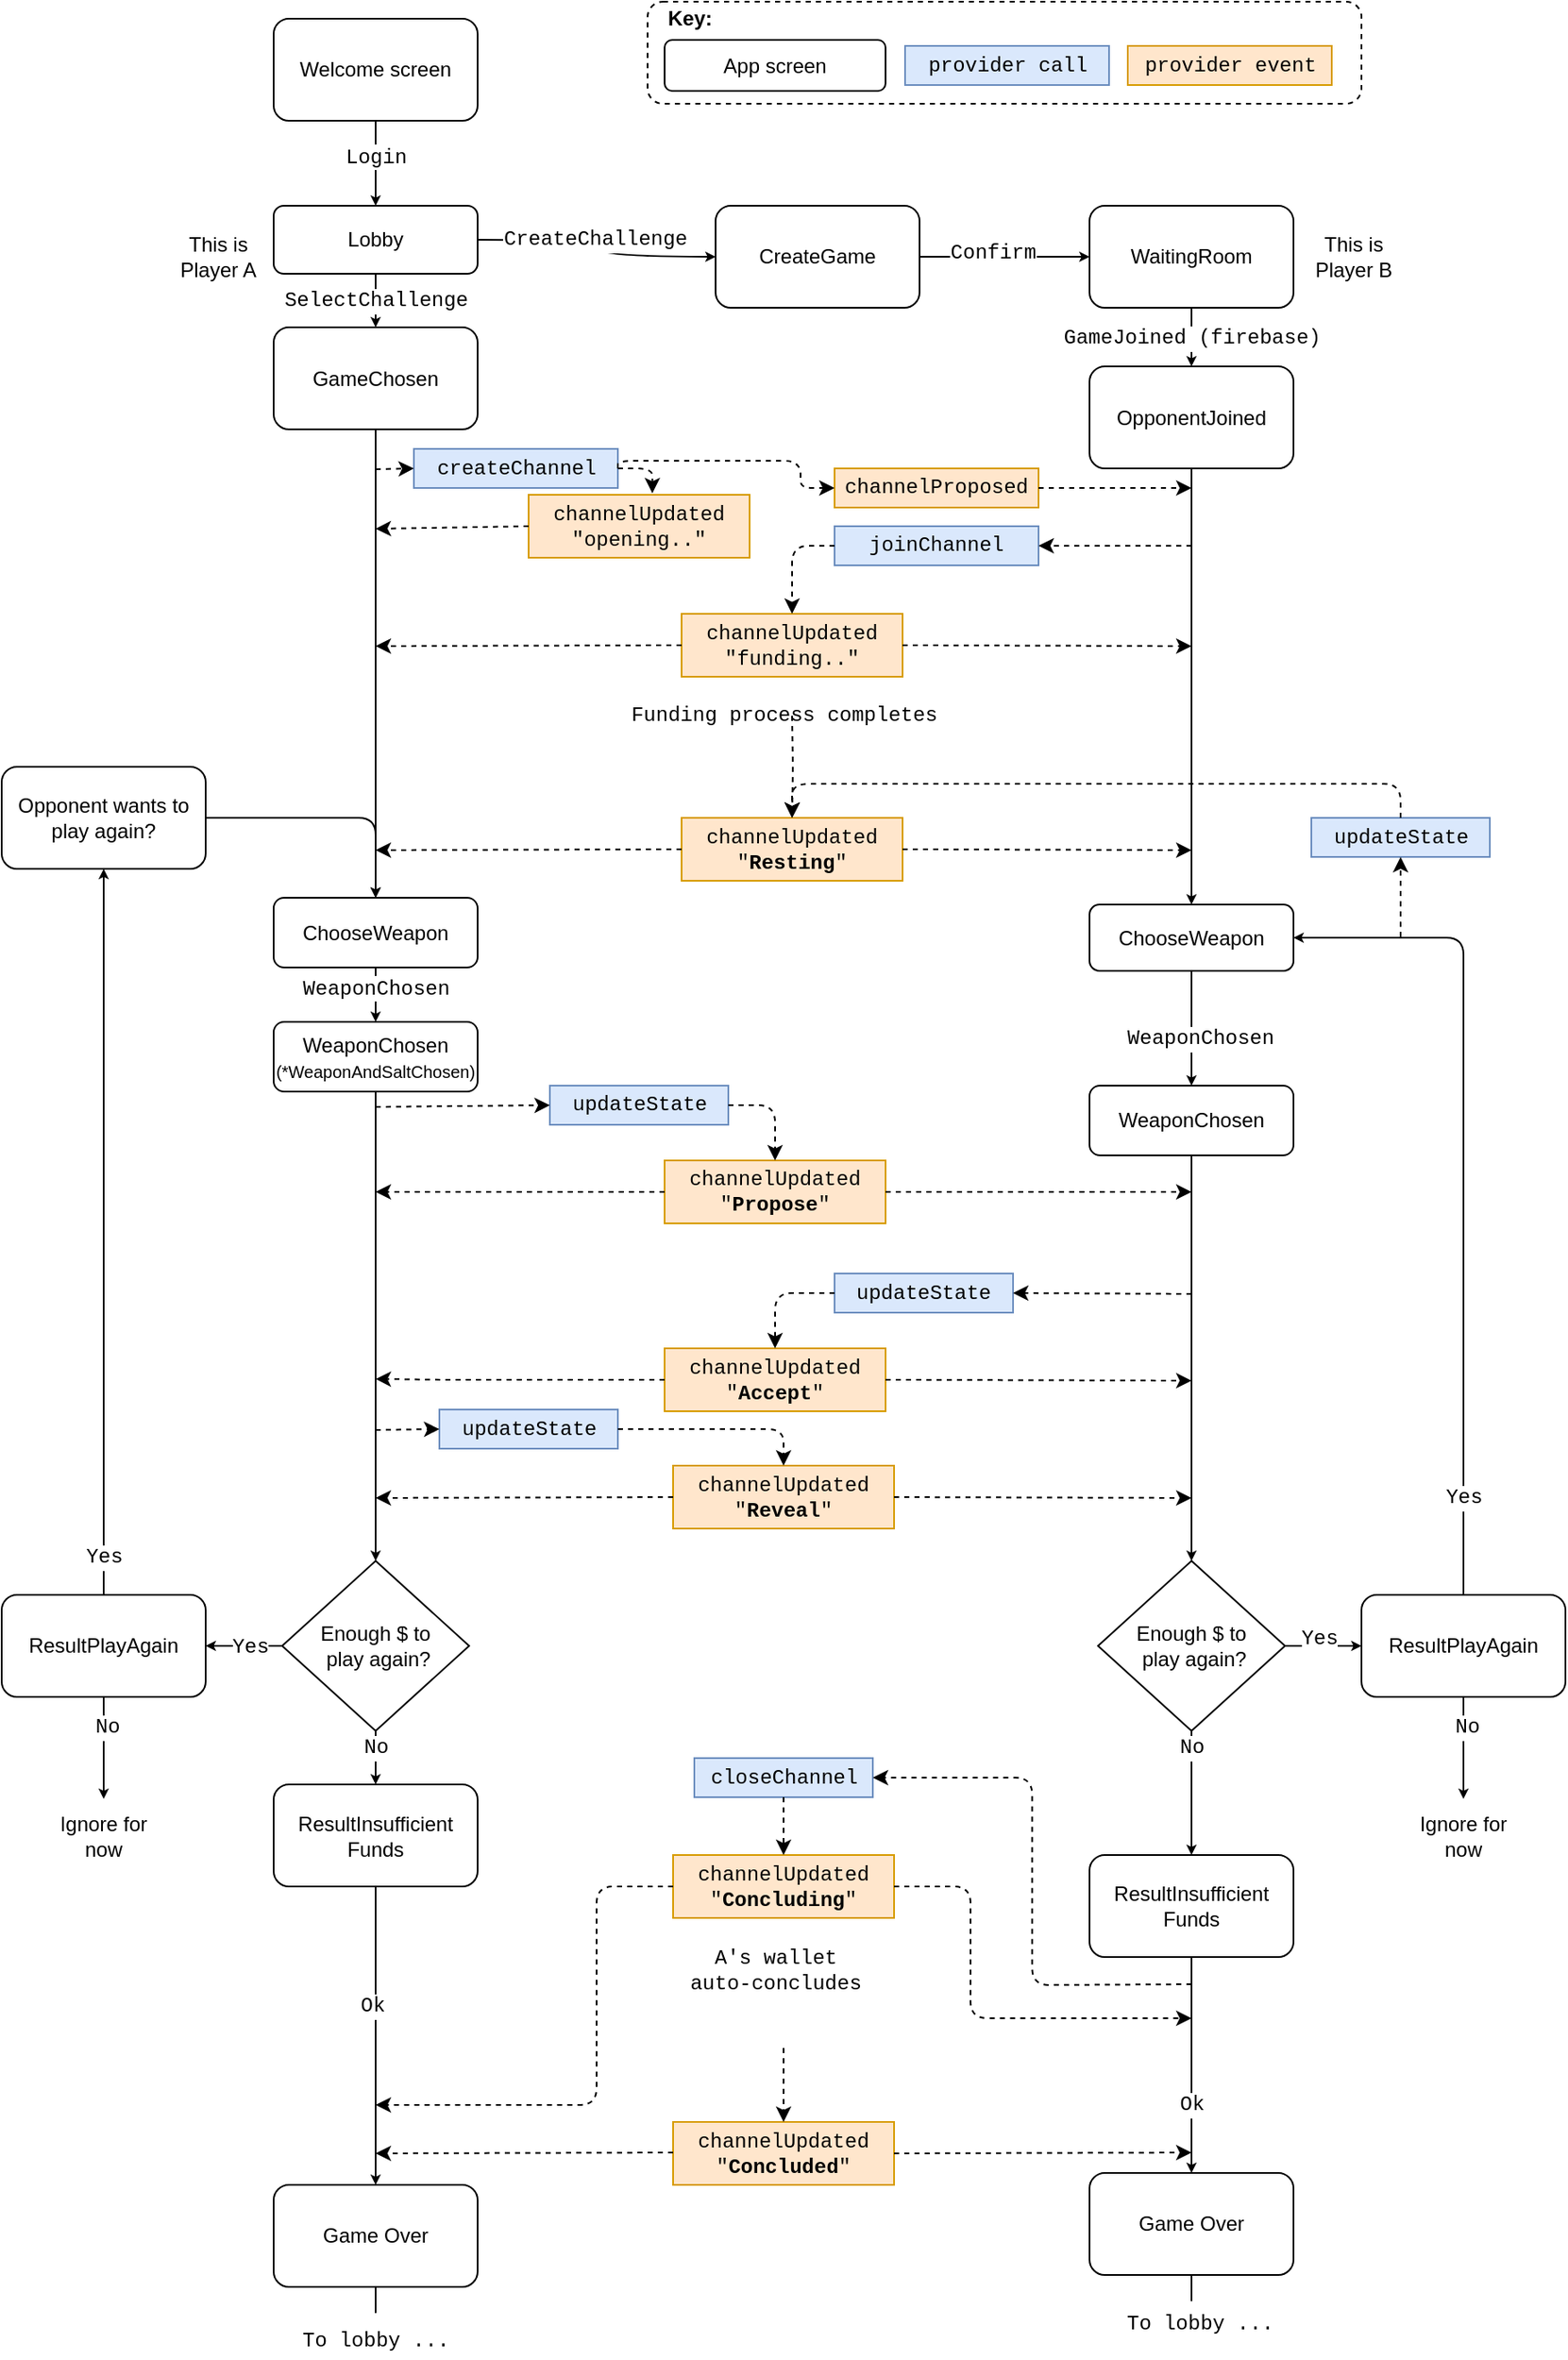 <mxfile version="14.6.10" type="device"><diagram id="3c772fb0-b6d9-6675-12e5-c14f96a0285c" name="Page-1"><mxGraphModel dx="1718" dy="914" grid="1" gridSize="10" guides="1" tooltips="1" connect="1" arrows="1" fold="1" page="1" pageScale="1" pageWidth="850" pageHeight="1100" background="#ffffff" math="0" shadow="0"><root><mxCell id="0"/><mxCell id="1" parent="0"/><mxCell id="sn7Wcm224zbcXfDM_RU4-180" value="" style="rounded=1;whiteSpace=wrap;html=1;fontFamily=Courier New;fillColor=none;dashed=1;" parent="1" vertex="1"><mxGeometry x="400" y="10" width="420" height="60" as="geometry"/></mxCell><mxCell id="5" style="edgeStyle=orthogonalEdgeStyle;curved=1;rounded=0;html=1;exitX=0.5;exitY=1;entryX=0.5;entryY=0;startArrow=none;startFill=0;startSize=1;endArrow=classic;endFill=1;endSize=3;jettySize=auto;orthogonalLoop=1;strokeColor=#000000;strokeWidth=1;exitDx=0;exitDy=0;entryDx=0;entryDy=0;" parent="1" source="2" target="3" edge="1"><mxGeometry relative="1" as="geometry"/></mxCell><mxCell id="6" value="&lt;font face=&quot;Courier New&quot;&gt;Login&lt;/font&gt;" style="text;html=1;resizable=0;points=[];align=center;verticalAlign=middle;labelBackgroundColor=#ffffff;" parent="5" vertex="1" connectable="0"><mxGeometry x="-0.24" y="3" relative="1" as="geometry"><mxPoint x="-3" y="1.5" as="offset"/></mxGeometry></mxCell><mxCell id="2" value="Welcome screen" style="rounded=1;whiteSpace=wrap;html=1;fillColor=#ffffff;align=center;strokeColor=#000000;" parent="1" vertex="1"><mxGeometry x="180" y="20" width="120" height="60" as="geometry"/></mxCell><mxCell id="7" style="edgeStyle=orthogonalEdgeStyle;curved=1;rounded=0;html=1;exitX=1;exitY=0.5;entryX=0;entryY=0.5;startArrow=none;startFill=0;startSize=1;endArrow=classic;endFill=1;endSize=3;jettySize=auto;orthogonalLoop=1;strokeColor=#000000;strokeWidth=1;" parent="1" source="3" target="4" edge="1"><mxGeometry relative="1" as="geometry"/></mxCell><mxCell id="8" value="CreateChallenge" style="text;html=1;resizable=0;points=[];align=center;verticalAlign=middle;labelBackgroundColor=#ffffff;fontFamily=Courier New;" parent="7" vertex="1" connectable="0"><mxGeometry x="-0.086" relative="1" as="geometry"><mxPoint as="offset"/></mxGeometry></mxCell><mxCell id="19" value="" style="edgeStyle=orthogonalEdgeStyle;curved=1;rounded=0;html=1;startArrow=none;startFill=0;startSize=1;endArrow=classic;endFill=1;endSize=3;jettySize=auto;orthogonalLoop=1;strokeColor=#000000;strokeWidth=1;fontFamily=Courier New;" parent="1" source="3" target="18" edge="1"><mxGeometry relative="1" as="geometry"/></mxCell><mxCell id="20" value="SelectChallenge" style="text;html=1;resizable=0;points=[];align=center;verticalAlign=middle;labelBackgroundColor=#ffffff;fontFamily=Courier New;" parent="19" vertex="1" connectable="0"><mxGeometry x="-0.15" relative="1" as="geometry"><mxPoint y="-4" as="offset"/></mxGeometry></mxCell><mxCell id="sn7Wcm224zbcXfDM_RU4-211" value="Funding process completes" style="text;html=1;resizable=0;points=[];align=center;verticalAlign=middle;labelBackgroundColor=#ffffff;fontFamily=Courier New;" parent="19" vertex="1" connectable="0"><mxGeometry x="-0.15" relative="1" as="geometry"><mxPoint x="240" y="240" as="offset"/></mxGeometry></mxCell><mxCell id="sn7Wcm224zbcXfDM_RU4-247" value="A's wallet&lt;br&gt;auto-concludes" style="text;html=1;resizable=0;points=[];align=center;verticalAlign=middle;labelBackgroundColor=#ffffff;fontFamily=Courier New;" parent="19" vertex="1" connectable="0"><mxGeometry x="-0.15" relative="1" as="geometry"><mxPoint x="235" y="978" as="offset"/></mxGeometry></mxCell><mxCell id="3" value="Lobby" style="rounded=1;whiteSpace=wrap;html=1;fillColor=#ffffff;align=center;strokeColor=#000000;" parent="1" vertex="1"><mxGeometry x="180" y="130" width="120" height="40" as="geometry"/></mxCell><mxCell id="18" value="GameChosen" style="rounded=1;whiteSpace=wrap;html=1;fillColor=#ffffff;align=center;strokeColor=#000000;" parent="1" vertex="1"><mxGeometry x="180" y="201.5" width="120" height="60" as="geometry"/></mxCell><mxCell id="51" value="" style="edgeStyle=orthogonalEdgeStyle;curved=1;rounded=0;html=1;startArrow=none;startFill=0;startSize=1;endArrow=classic;endFill=1;endSize=3;jettySize=auto;orthogonalLoop=1;strokeColor=#000000;strokeWidth=1;fontFamily=Courier New;exitX=0.5;exitY=1;exitDx=0;exitDy=0;entryX=0.5;entryY=0;entryDx=0;entryDy=0;" parent="1" source="18" target="50" edge="1"><mxGeometry relative="1" as="geometry"><mxPoint x="240" y="420" as="sourcePoint"/><mxPoint x="250" y="490" as="targetPoint"/></mxGeometry></mxCell><mxCell id="57" value="" style="edgeStyle=orthogonalEdgeStyle;curved=1;rounded=0;html=1;startArrow=none;startFill=0;startSize=1;endArrow=classic;endFill=1;endSize=3;jettySize=auto;orthogonalLoop=1;strokeColor=#000000;strokeWidth=1;fontFamily=Courier New;" parent="1" source="50" target="56" edge="1"><mxGeometry relative="1" as="geometry"/></mxCell><mxCell id="sn7Wcm224zbcXfDM_RU4-252" value="&lt;font face=&quot;Courier New&quot;&gt;WeaponChosen&lt;/font&gt;" style="text;html=1;resizable=0;points=[];align=center;verticalAlign=middle;labelBackgroundColor=#ffffff;fontFamily=Helvetica;" parent="57" vertex="1" connectable="0"><mxGeometry x="-0.596" y="1" relative="1" as="geometry"><mxPoint x="-1" y="2" as="offset"/></mxGeometry></mxCell><mxCell id="50" value="ChooseWeapon" style="rounded=1;whiteSpace=wrap;html=1;fillColor=#ffffff;align=center;strokeColor=#000000;" parent="1" vertex="1"><mxGeometry x="180" y="537" width="120" height="41" as="geometry"/></mxCell><mxCell id="71" style="edgeStyle=orthogonalEdgeStyle;rounded=1;html=1;exitX=0.5;exitY=1;entryX=0.5;entryY=0;startArrow=none;startFill=0;startSize=1;endArrow=classic;endFill=1;endSize=3;jettySize=auto;orthogonalLoop=1;strokeColor=#000000;strokeWidth=1;fontFamily=Courier New;" parent="1" source="56" target="64" edge="1"><mxGeometry relative="1" as="geometry"/></mxCell><mxCell id="56" value="WeaponChosen&lt;br&gt;&lt;font style=&quot;font-size: 10px&quot;&gt;(*WeaponAndSaltChosen)&lt;/font&gt;" style="rounded=1;whiteSpace=wrap;html=1;fillColor=#ffffff;align=center;strokeColor=#000000;" parent="1" vertex="1"><mxGeometry x="180" y="610" width="120" height="41" as="geometry"/></mxCell><mxCell id="66" style="edgeStyle=orthogonalEdgeStyle;rounded=1;html=1;exitX=0.5;exitY=0;entryX=0.5;entryY=1;startArrow=none;startFill=0;startSize=1;endArrow=classic;endFill=1;endSize=3;jettySize=auto;orthogonalLoop=1;strokeColor=#000000;strokeWidth=1;fontFamily=Courier New;entryDx=0;entryDy=0;" parent="1" source="60" target="F0QE-7O9ewiaqx_4-tCQ-129" edge="1"><mxGeometry relative="1" as="geometry"/></mxCell><mxCell id="67" value="Yes" style="text;html=1;resizable=0;points=[];align=center;verticalAlign=middle;labelBackgroundColor=#ffffff;fontFamily=Courier New;" parent="66" vertex="1" connectable="0"><mxGeometry x="-0.567" y="-2" relative="1" as="geometry"><mxPoint x="-2" y="70" as="offset"/></mxGeometry></mxCell><mxCell id="60" value="ResultPlayAgain" style="rounded=1;whiteSpace=wrap;html=1;fillColor=#ffffff;align=center;strokeColor=#000000;" parent="1" vertex="1"><mxGeometry x="20" y="947" width="120" height="60" as="geometry"/></mxCell><mxCell id="10" value="" style="edgeStyle=orthogonalEdgeStyle;curved=1;rounded=0;html=1;startArrow=none;startFill=0;startSize=1;endArrow=classic;endFill=1;endSize=3;jettySize=auto;orthogonalLoop=1;strokeColor=#000000;strokeWidth=1;fontFamily=Courier New;" parent="1" source="4" target="9" edge="1"><mxGeometry relative="1" as="geometry"/></mxCell><mxCell id="15" value="Confirm" style="text;html=1;resizable=0;points=[];align=center;verticalAlign=middle;labelBackgroundColor=#ffffff;fontFamily=Courier New;" parent="10" vertex="1" connectable="0"><mxGeometry x="-0.15" y="2" relative="1" as="geometry"><mxPoint as="offset"/></mxGeometry></mxCell><mxCell id="4" value="CreateGame" style="rounded=1;whiteSpace=wrap;html=1;fillColor=#ffffff;align=center;strokeColor=#000000;" parent="1" vertex="1"><mxGeometry x="440" y="130" width="120" height="60" as="geometry"/></mxCell><mxCell id="22" value="" style="edgeStyle=orthogonalEdgeStyle;curved=1;rounded=0;html=1;startArrow=none;startFill=0;startSize=1;endArrow=classic;endFill=1;endSize=3;jettySize=auto;orthogonalLoop=1;strokeColor=#000000;strokeWidth=1;fontFamily=Courier New;" parent="1" source="9" target="21" edge="1"><mxGeometry relative="1" as="geometry"/></mxCell><mxCell id="9" value="WaitingRoom" style="rounded=1;whiteSpace=wrap;html=1;fillColor=#ffffff;align=center;strokeColor=#000000;" parent="1" vertex="1"><mxGeometry x="660" y="130" width="120" height="60" as="geometry"/></mxCell><mxCell id="21" value="OpponentJoined" style="rounded=1;whiteSpace=wrap;html=1;fillColor=#ffffff;align=center;strokeColor=#000000;" parent="1" vertex="1"><mxGeometry x="660" y="224.5" width="120" height="60" as="geometry"/></mxCell><mxCell id="53" value="" style="edgeStyle=orthogonalEdgeStyle;curved=1;rounded=0;html=1;startArrow=none;startFill=0;startSize=1;endArrow=classic;endFill=1;endSize=3;jettySize=auto;orthogonalLoop=1;strokeColor=#000000;strokeWidth=1;fontFamily=Courier New;exitX=0.5;exitY=1;exitDx=0;exitDy=0;" parent="1" source="21" target="52" edge="1"><mxGeometry relative="1" as="geometry"><mxPoint x="720" y="420" as="sourcePoint"/></mxGeometry></mxCell><mxCell id="59" value="" style="edgeStyle=orthogonalEdgeStyle;curved=1;rounded=0;html=1;startArrow=none;startFill=0;startSize=1;endArrow=classic;endFill=1;endSize=3;jettySize=auto;orthogonalLoop=1;strokeColor=#000000;strokeWidth=1;fontFamily=Courier New;" parent="1" source="52" target="58" edge="1"><mxGeometry relative="1" as="geometry"/></mxCell><mxCell id="sn7Wcm224zbcXfDM_RU4-253" value="WeaponChosen" style="text;html=1;resizable=0;points=[];align=center;verticalAlign=middle;labelBackgroundColor=#ffffff;fontFamily=Courier New;" parent="59" vertex="1" connectable="0"><mxGeometry x="0.207" y="3" relative="1" as="geometry"><mxPoint x="2" y="-0.5" as="offset"/></mxGeometry></mxCell><mxCell id="52" value="ChooseWeapon" style="rounded=1;whiteSpace=wrap;html=1;fillColor=#ffffff;align=center;strokeColor=#000000;" parent="1" vertex="1"><mxGeometry x="660" y="541" width="120" height="39" as="geometry"/></mxCell><mxCell id="73" style="edgeStyle=orthogonalEdgeStyle;rounded=1;html=1;exitX=0.5;exitY=1;entryX=0.5;entryY=0;startArrow=none;startFill=0;startSize=1;endArrow=classic;endFill=1;endSize=3;jettySize=auto;orthogonalLoop=1;strokeColor=#000000;strokeWidth=1;fontFamily=Courier New;" parent="1" source="58" target="65" edge="1"><mxGeometry relative="1" as="geometry"/></mxCell><mxCell id="58" value="WeaponChosen" style="rounded=1;whiteSpace=wrap;html=1;fillColor=#ffffff;align=center;strokeColor=#000000;" parent="1" vertex="1"><mxGeometry x="660" y="647.5" width="120" height="41" as="geometry"/></mxCell><mxCell id="79" style="edgeStyle=orthogonalEdgeStyle;rounded=1;html=1;exitX=0.5;exitY=1;entryX=0.5;entryY=0;startArrow=none;startFill=0;startSize=1;endArrow=classic;endFill=1;endSize=3;jettySize=auto;orthogonalLoop=1;strokeColor=#000000;strokeWidth=1;fontFamily=Courier New;" parent="1" source="62" target="77" edge="1"><mxGeometry relative="1" as="geometry"/></mxCell><mxCell id="81" value="Ok" style="text;html=1;resizable=0;points=[];align=center;verticalAlign=middle;labelBackgroundColor=#ffffff;fontFamily=Courier New;" parent="79" vertex="1" connectable="0"><mxGeometry x="-0.35" y="-1" relative="1" as="geometry"><mxPoint x="1" y="45" as="offset"/></mxGeometry></mxCell><mxCell id="62" value="ResultInsufficient&lt;br&gt;Funds" style="rounded=1;whiteSpace=wrap;html=1;fillColor=#ffffff;align=center;strokeColor=#000000;" parent="1" vertex="1"><mxGeometry x="660" y="1100" width="120" height="60" as="geometry"/></mxCell><mxCell id="70" style="edgeStyle=orthogonalEdgeStyle;rounded=1;html=1;exitX=0;exitY=0.5;startArrow=none;startFill=0;startSize=1;endArrow=classic;endFill=1;endSize=3;jettySize=auto;orthogonalLoop=1;strokeColor=#000000;strokeWidth=1;fontFamily=Courier New;exitDx=0;exitDy=0;entryX=1;entryY=0.5;entryDx=0;entryDy=0;" parent="1" source="64" target="60" edge="1"><mxGeometry relative="1" as="geometry"><mxPoint x="150" y="977" as="targetPoint"/></mxGeometry></mxCell><mxCell id="87" value="Y" style="text;html=1;resizable=0;points=[];align=center;verticalAlign=middle;labelBackgroundColor=#ffffff;fontFamily=Courier New;" parent="70" vertex="1" connectable="0"><mxGeometry x="-0.04" relative="1" as="geometry"><mxPoint as="offset"/></mxGeometry></mxCell><mxCell id="94" value="Yes" style="text;html=1;resizable=0;points=[];align=center;verticalAlign=middle;labelBackgroundColor=#ffffff;fontFamily=Courier New;" parent="70" vertex="1" connectable="0"><mxGeometry x="-0.156" y="1" relative="1" as="geometry"><mxPoint as="offset"/></mxGeometry></mxCell><mxCell id="72" style="edgeStyle=orthogonalEdgeStyle;rounded=1;html=1;exitX=0.5;exitY=1;startArrow=none;startFill=0;startSize=1;endArrow=classic;endFill=1;endSize=3;jettySize=auto;orthogonalLoop=1;strokeColor=#000000;strokeWidth=1;fontFamily=Courier New;" parent="1" source="64" target="69" edge="1"><mxGeometry relative="1" as="geometry"/></mxCell><mxCell id="88" value="No" style="text;html=1;resizable=0;points=[];align=center;verticalAlign=middle;labelBackgroundColor=#ffffff;fontFamily=Courier New;" parent="72" vertex="1" connectable="0"><mxGeometry x="0.28" y="2" relative="1" as="geometry"><mxPoint x="-2" y="-4" as="offset"/></mxGeometry></mxCell><mxCell id="64" value="Enough $ to&lt;br&gt;&amp;nbsp;play again?" style="rhombus;whiteSpace=wrap;html=1;fillColor=#ffffff;fontFamily=Helvetica;align=center;strokeColor=#000000;" parent="1" vertex="1"><mxGeometry x="185" y="927" width="110" height="100" as="geometry"/></mxCell><mxCell id="74" style="edgeStyle=orthogonalEdgeStyle;rounded=1;html=1;exitX=1;exitY=0.5;entryX=0;entryY=0.5;startArrow=none;startFill=0;startSize=1;endArrow=classic;endFill=1;endSize=3;jettySize=auto;orthogonalLoop=1;strokeColor=#000000;strokeWidth=1;fontFamily=Courier New;exitDx=0;exitDy=0;entryDx=0;entryDy=0;" parent="1" source="65" target="68" edge="1"><mxGeometry relative="1" as="geometry"/></mxCell><mxCell id="86" value="Yes" style="text;html=1;resizable=0;points=[];align=center;verticalAlign=middle;labelBackgroundColor=#ffffff;fontFamily=Courier New;" parent="74" vertex="1" connectable="0"><mxGeometry x="-0.086" y="2" relative="1" as="geometry"><mxPoint x="-1" y="-2" as="offset"/></mxGeometry></mxCell><mxCell id="75" style="edgeStyle=orthogonalEdgeStyle;rounded=1;html=1;exitX=0.5;exitY=1;entryX=0.5;entryY=0;startArrow=none;startFill=0;startSize=1;endArrow=classic;endFill=1;endSize=3;jettySize=auto;orthogonalLoop=1;strokeColor=#000000;strokeWidth=1;fontFamily=Courier New;" parent="1" source="65" target="62" edge="1"><mxGeometry relative="1" as="geometry"/></mxCell><mxCell id="89" value="No" style="text;html=1;resizable=0;points=[];align=center;verticalAlign=middle;labelBackgroundColor=#ffffff;fontFamily=Courier New;" parent="75" vertex="1" connectable="0"><mxGeometry x="-0.267" y="-2" relative="1" as="geometry"><mxPoint x="2" y="-17.5" as="offset"/></mxGeometry></mxCell><mxCell id="65" value="Enough $ to&lt;br&gt;&amp;nbsp;play again?" style="rhombus;whiteSpace=wrap;html=1;fillColor=#ffffff;fontFamily=Helvetica;align=center;strokeColor=#000000;" parent="1" vertex="1"><mxGeometry x="665" y="927" width="110" height="100" as="geometry"/></mxCell><mxCell id="82" style="edgeStyle=orthogonalEdgeStyle;rounded=1;html=1;exitX=0.5;exitY=0;entryX=1;entryY=0.5;startArrow=none;startFill=0;startSize=1;endArrow=classic;endFill=1;endSize=3;jettySize=auto;orthogonalLoop=1;strokeColor=#000000;strokeWidth=1;fontFamily=Courier New;entryDx=0;entryDy=0;" parent="1" source="68" target="52" edge="1"><mxGeometry relative="1" as="geometry"/></mxCell><mxCell id="85" value="Yes" style="text;html=1;resizable=0;points=[];align=center;verticalAlign=middle;labelBackgroundColor=#ffffff;fontFamily=Courier New;" parent="82" vertex="1" connectable="0"><mxGeometry x="-0.408" y="-2" relative="1" as="geometry"><mxPoint x="-2" y="87" as="offset"/></mxGeometry></mxCell><mxCell id="90" style="edgeStyle=orthogonalEdgeStyle;rounded=1;html=1;exitX=0.5;exitY=1;startArrow=none;startFill=0;startSize=1;endArrow=classic;endFill=1;endSize=3;jettySize=auto;orthogonalLoop=1;strokeColor=#000000;strokeWidth=1;fontFamily=Courier New;" parent="1" source="68" edge="1"><mxGeometry relative="1" as="geometry"><mxPoint x="880" y="1067" as="targetPoint"/></mxGeometry></mxCell><mxCell id="91" value="No" style="text;html=1;resizable=0;points=[];align=center;verticalAlign=middle;labelBackgroundColor=#ffffff;fontFamily=Courier New;" parent="90" vertex="1" connectable="0"><mxGeometry x="-0.4" y="2" relative="1" as="geometry"><mxPoint as="offset"/></mxGeometry></mxCell><mxCell id="68" value="ResultPlayAgain" style="rounded=1;whiteSpace=wrap;html=1;fillColor=#ffffff;align=center;strokeColor=#000000;" parent="1" vertex="1"><mxGeometry x="820" y="947" width="120" height="60" as="geometry"/></mxCell><mxCell id="78" style="edgeStyle=orthogonalEdgeStyle;rounded=1;html=1;exitX=0.5;exitY=1;entryX=0.5;entryY=0;startArrow=none;startFill=0;startSize=1;endArrow=classic;endFill=1;endSize=3;jettySize=auto;orthogonalLoop=1;strokeColor=#000000;strokeWidth=1;fontFamily=Courier New;" parent="1" source="69" target="76" edge="1"><mxGeometry relative="1" as="geometry"/></mxCell><mxCell id="80" value="Ok" style="text;html=1;resizable=0;points=[];align=center;verticalAlign=middle;labelBackgroundColor=#ffffff;fontFamily=Courier New;" parent="78" vertex="1" connectable="0"><mxGeometry x="-0.2" y="-2" relative="1" as="geometry"><mxPoint as="offset"/></mxGeometry></mxCell><mxCell id="69" value="ResultInsufficient&lt;br&gt;Funds" style="rounded=1;whiteSpace=wrap;html=1;fillColor=#ffffff;align=center;strokeColor=#000000;" parent="1" vertex="1"><mxGeometry x="180" y="1058.5" width="120" height="60" as="geometry"/></mxCell><mxCell id="96" value="" style="edgeStyle=orthogonalEdgeStyle;rounded=1;html=1;startArrow=none;startFill=0;startSize=1;endArrow=classic;endFill=1;endSize=3;jettySize=auto;orthogonalLoop=1;strokeColor=#000000;strokeWidth=1;fontFamily=Helvetica;" parent="1" source="76" edge="1"><mxGeometry relative="1" as="geometry"><mxPoint x="240" y="1337" as="targetPoint"/></mxGeometry></mxCell><mxCell id="76" value="Game Over&lt;br&gt;" style="rounded=1;whiteSpace=wrap;html=1;fillColor=#ffffff;align=center;strokeColor=#000000;" parent="1" vertex="1"><mxGeometry x="180" y="1294" width="120" height="60" as="geometry"/></mxCell><mxCell id="99" value="" style="edgeStyle=orthogonalEdgeStyle;rounded=1;html=1;startArrow=none;startFill=0;startSize=1;endArrow=classic;endFill=1;endSize=3;jettySize=auto;orthogonalLoop=1;strokeColor=#000000;strokeWidth=1;fontFamily=Courier New;" parent="1" source="77" edge="1"><mxGeometry relative="1" as="geometry"><mxPoint x="720" y="1337" as="targetPoint"/></mxGeometry></mxCell><mxCell id="77" value="Game Over&lt;br&gt;" style="rounded=1;whiteSpace=wrap;html=1;fillColor=#ffffff;align=center;strokeColor=#000000;" parent="1" vertex="1"><mxGeometry x="660" y="1287" width="120" height="60" as="geometry"/></mxCell><mxCell id="117" value="To lobby ..." style="text;html=1;resizable=0;points=[];autosize=1;align=left;verticalAlign=top;spacingTop=-4;fontFamily=Courier New;" parent="1" vertex="1"><mxGeometry x="195" y="1376" width="100" height="20" as="geometry"/></mxCell><mxCell id="121" value="To lobby ..." style="text;html=1;resizable=0;points=[];autosize=1;align=left;verticalAlign=top;spacingTop=-4;fontFamily=Courier New;" parent="1" vertex="1"><mxGeometry x="680" y="1366" width="100" height="20" as="geometry"/></mxCell><mxCell id="124" value="App screen" style="rounded=1;whiteSpace=wrap;html=1;fillColor=#ffffff;fontFamily=Helvetica;align=center;strokeColor=#000000;" parent="1" vertex="1"><mxGeometry x="410" y="32.5" width="130" height="30" as="geometry"/></mxCell><mxCell id="126" value="&lt;b&gt;Key:&lt;/b&gt;&lt;br&gt;" style="text;html=1;resizable=0;points=[];autosize=1;align=left;verticalAlign=top;spacingTop=-4;fontFamily=Helvetica;" parent="1" vertex="1"><mxGeometry x="410" y="10" width="40" height="20" as="geometry"/></mxCell><mxCell id="128" value="This is Player A" style="text;html=1;strokeColor=none;fillColor=none;align=center;verticalAlign=middle;whiteSpace=wrap;rounded=0;fontFamily=Helvetica;" parent="1" vertex="1"><mxGeometry x="120" y="150" width="55" height="20" as="geometry"/></mxCell><mxCell id="129" value="This is Player B" style="text;html=1;strokeColor=none;fillColor=none;align=center;verticalAlign=middle;whiteSpace=wrap;rounded=0;fontFamily=Helvetica;" parent="1" vertex="1"><mxGeometry x="787.5" y="150" width="55" height="20" as="geometry"/></mxCell><mxCell id="sn7Wcm224zbcXfDM_RU4-162" value="createChannel" style="rounded=0;whiteSpace=wrap;html=1;fontFamily=Courier New;fillColor=#dae8fc;strokeColor=#6c8ebf;" parent="1" vertex="1"><mxGeometry x="262.5" y="273" width="120" height="23" as="geometry"/></mxCell><mxCell id="sn7Wcm224zbcXfDM_RU4-163" value="channelProposed" style="rounded=0;whiteSpace=wrap;html=1;fontFamily=Courier New;fillColor=#ffe6cc;strokeColor=#d79b00;" parent="1" vertex="1"><mxGeometry x="510" y="284.5" width="120" height="23" as="geometry"/></mxCell><mxCell id="sn7Wcm224zbcXfDM_RU4-164" value="provider call" style="rounded=0;whiteSpace=wrap;html=1;fontFamily=Courier New;fillColor=#dae8fc;strokeColor=#6c8ebf;" parent="1" vertex="1"><mxGeometry x="551.5" y="36" width="120" height="23" as="geometry"/></mxCell><mxCell id="sn7Wcm224zbcXfDM_RU4-165" value="provider event" style="rounded=0;whiteSpace=wrap;html=1;fontFamily=Courier New;fillColor=#ffe6cc;strokeColor=#d79b00;" parent="1" vertex="1"><mxGeometry x="682.5" y="36" width="120" height="23" as="geometry"/></mxCell><mxCell id="sn7Wcm224zbcXfDM_RU4-168" value="" style="endArrow=classic;dashed=1;html=1;strokeColor=#000000;strokeWidth=1;fontFamily=Courier New;endFill=1;entryX=0;entryY=0.5;entryDx=0;entryDy=0;" parent="1" target="sn7Wcm224zbcXfDM_RU4-162" edge="1"><mxGeometry width="50" height="50" relative="1" as="geometry"><mxPoint x="240" y="285" as="sourcePoint"/><mxPoint x="260" y="340" as="targetPoint"/></mxGeometry></mxCell><mxCell id="sn7Wcm224zbcXfDM_RU4-169" value="" style="endArrow=classic;dashed=1;html=1;strokeColor=#000000;strokeWidth=1;fontFamily=Courier New;endFill=1;exitX=1;exitY=0.5;exitDx=0;exitDy=0;" parent="1" source="sn7Wcm224zbcXfDM_RU4-163" edge="1"><mxGeometry width="50" height="50" relative="1" as="geometry"><mxPoint x="720" y="224" as="sourcePoint"/><mxPoint x="720" y="296" as="targetPoint"/><Array as="points"/></mxGeometry></mxCell><mxCell id="sn7Wcm224zbcXfDM_RU4-170" value="joinChannel" style="rounded=0;whiteSpace=wrap;html=1;fontFamily=Courier New;fillColor=#dae8fc;strokeColor=#6c8ebf;" parent="1" vertex="1"><mxGeometry x="510" y="318.5" width="120" height="23" as="geometry"/></mxCell><mxCell id="sn7Wcm224zbcXfDM_RU4-171" value="" style="endArrow=classic;dashed=1;html=1;strokeColor=#000000;strokeWidth=1;fontFamily=Courier New;endFill=1;entryX=1;entryY=0.5;entryDx=0;entryDy=0;" parent="1" target="sn7Wcm224zbcXfDM_RU4-170" edge="1"><mxGeometry width="50" height="50" relative="1" as="geometry"><mxPoint x="720" y="330" as="sourcePoint"/><mxPoint x="340" y="223.5" as="targetPoint"/></mxGeometry></mxCell><mxCell id="sn7Wcm224zbcXfDM_RU4-172" value="channelUpdated&lt;br&gt;&quot;funding..&quot;" style="rounded=0;whiteSpace=wrap;html=1;fontFamily=Courier New;fillColor=#ffe6cc;strokeColor=#d79b00;" parent="1" vertex="1"><mxGeometry x="420" y="370" width="130" height="37" as="geometry"/></mxCell><mxCell id="sn7Wcm224zbcXfDM_RU4-173" value="" style="endArrow=classic;dashed=1;html=1;strokeColor=#000000;strokeWidth=1;fontFamily=Courier New;endFill=1;exitX=0;exitY=0.5;exitDx=0;exitDy=0;" parent="1" source="sn7Wcm224zbcXfDM_RU4-172" edge="1"><mxGeometry width="50" height="50" relative="1" as="geometry"><mxPoint x="300" y="370" as="sourcePoint"/><mxPoint x="240" y="389" as="targetPoint"/></mxGeometry></mxCell><mxCell id="sn7Wcm224zbcXfDM_RU4-181" value="channelUpdated&lt;br&gt;&quot;&lt;b&gt;Resting&lt;/b&gt;&quot;" style="rounded=0;whiteSpace=wrap;html=1;fontFamily=Courier New;fillColor=#ffe6cc;strokeColor=#d79b00;" parent="1" vertex="1"><mxGeometry x="420" y="490" width="130" height="37" as="geometry"/></mxCell><mxCell id="sn7Wcm224zbcXfDM_RU4-182" value="" style="endArrow=classic;dashed=1;html=1;strokeColor=#000000;strokeWidth=1;fontFamily=Courier New;endFill=1;exitX=0;exitY=0.5;exitDx=0;exitDy=0;" parent="1" source="sn7Wcm224zbcXfDM_RU4-181" edge="1"><mxGeometry width="50" height="50" relative="1" as="geometry"><mxPoint x="330" y="509" as="sourcePoint"/><mxPoint x="240" y="509" as="targetPoint"/></mxGeometry></mxCell><mxCell id="sn7Wcm224zbcXfDM_RU4-183" value="channelUpdated&lt;br&gt;&quot;&lt;b&gt;Propose&lt;/b&gt;&quot;" style="rounded=0;whiteSpace=wrap;html=1;fontFamily=Courier New;fillColor=#ffe6cc;strokeColor=#d79b00;" parent="1" vertex="1"><mxGeometry x="410" y="691.5" width="130" height="37" as="geometry"/></mxCell><mxCell id="sn7Wcm224zbcXfDM_RU4-184" value="channelUpdated&lt;br&gt;&quot;&lt;b&gt;Accept&lt;/b&gt;&quot;" style="rounded=0;whiteSpace=wrap;html=1;fontFamily=Courier New;fillColor=#ffe6cc;strokeColor=#d79b00;" parent="1" vertex="1"><mxGeometry x="410" y="802" width="130" height="37" as="geometry"/></mxCell><mxCell id="sn7Wcm224zbcXfDM_RU4-187" value="channelUpdated&lt;br&gt;&quot;&lt;b&gt;Reveal&lt;/b&gt;&quot;" style="rounded=0;whiteSpace=wrap;html=1;fontFamily=Courier New;fillColor=#ffe6cc;strokeColor=#d79b00;" parent="1" vertex="1"><mxGeometry x="415" y="871" width="130" height="37" as="geometry"/></mxCell><mxCell id="sn7Wcm224zbcXfDM_RU4-189" value="updateState" style="rounded=0;whiteSpace=wrap;html=1;fontFamily=Courier New;fillColor=#dae8fc;strokeColor=#6c8ebf;" parent="1" vertex="1"><mxGeometry x="342.5" y="647.5" width="105" height="23" as="geometry"/></mxCell><mxCell id="sn7Wcm224zbcXfDM_RU4-190" value="updateState" style="rounded=0;whiteSpace=wrap;html=1;fontFamily=Courier New;fillColor=#dae8fc;strokeColor=#6c8ebf;" parent="1" vertex="1"><mxGeometry x="510" y="758" width="105" height="23" as="geometry"/></mxCell><mxCell id="sn7Wcm224zbcXfDM_RU4-191" value="updateState" style="rounded=0;whiteSpace=wrap;html=1;fontFamily=Courier New;fillColor=#dae8fc;strokeColor=#6c8ebf;" parent="1" vertex="1"><mxGeometry x="277.5" y="838" width="105" height="23" as="geometry"/></mxCell><mxCell id="sn7Wcm224zbcXfDM_RU4-192" value="" style="endArrow=classic;dashed=1;html=1;strokeColor=#000000;strokeWidth=1;fontFamily=Courier New;endFill=1;entryX=0;entryY=0.5;entryDx=0;entryDy=0;" parent="1" target="sn7Wcm224zbcXfDM_RU4-189" edge="1"><mxGeometry width="50" height="50" relative="1" as="geometry"><mxPoint x="240" y="660" as="sourcePoint"/><mxPoint x="310" y="639" as="targetPoint"/></mxGeometry></mxCell><mxCell id="sn7Wcm224zbcXfDM_RU4-193" value="" style="endArrow=classic;dashed=1;html=1;strokeColor=#000000;strokeWidth=1;fontFamily=Courier New;endFill=1;entryX=0.5;entryY=0;entryDx=0;entryDy=0;edgeStyle=orthogonalEdgeStyle;exitX=1;exitY=0.5;exitDx=0;exitDy=0;" parent="1" source="sn7Wcm224zbcXfDM_RU4-189" target="sn7Wcm224zbcXfDM_RU4-183" edge="1"><mxGeometry width="50" height="50" relative="1" as="geometry"><mxPoint x="495" y="668" as="sourcePoint"/><mxPoint x="400" y="709" as="targetPoint"/></mxGeometry></mxCell><mxCell id="sn7Wcm224zbcXfDM_RU4-194" value="" style="endArrow=classic;dashed=1;html=1;strokeColor=#000000;strokeWidth=1;fontFamily=Courier New;endFill=1;exitX=0;exitY=0.5;exitDx=0;exitDy=0;" parent="1" source="sn7Wcm224zbcXfDM_RU4-183" edge="1"><mxGeometry width="50" height="50" relative="1" as="geometry"><mxPoint x="414.5" y="681" as="sourcePoint"/><mxPoint x="240" y="710" as="targetPoint"/></mxGeometry></mxCell><mxCell id="sn7Wcm224zbcXfDM_RU4-195" value="" style="endArrow=classic;dashed=1;html=1;strokeColor=#000000;strokeWidth=1;fontFamily=Courier New;endFill=1;exitX=1;exitY=0.5;exitDx=0;exitDy=0;edgeStyle=orthogonalEdgeStyle;" parent="1" edge="1" source="sn7Wcm224zbcXfDM_RU4-183"><mxGeometry width="50" height="50" relative="1" as="geometry"><mxPoint x="547.5" y="680.5" as="sourcePoint"/><mxPoint x="720" y="710" as="targetPoint"/><Array as="points"><mxPoint x="720" y="710"/></Array></mxGeometry></mxCell><mxCell id="sn7Wcm224zbcXfDM_RU4-196" value="" style="endArrow=classic;dashed=1;html=1;strokeColor=#000000;strokeWidth=1;fontFamily=Courier New;endFill=1;entryX=1;entryY=0.5;entryDx=0;entryDy=0;" parent="1" target="sn7Wcm224zbcXfDM_RU4-190" edge="1"><mxGeometry width="50" height="50" relative="1" as="geometry"><mxPoint x="720" y="770" as="sourcePoint"/><mxPoint x="700" y="676" as="targetPoint"/></mxGeometry></mxCell><mxCell id="sn7Wcm224zbcXfDM_RU4-199" value="" style="endArrow=classic;dashed=1;html=1;strokeColor=#000000;strokeWidth=1;fontFamily=Courier New;endFill=1;entryX=0.5;entryY=0;entryDx=0;entryDy=0;exitX=0;exitY=0.5;exitDx=0;exitDy=0;edgeStyle=orthogonalEdgeStyle;" parent="1" source="sn7Wcm224zbcXfDM_RU4-190" target="sn7Wcm224zbcXfDM_RU4-184" edge="1"><mxGeometry width="50" height="50" relative="1" as="geometry"><mxPoint x="610" y="835" as="sourcePoint"/><mxPoint x="580" y="786" as="targetPoint"/></mxGeometry></mxCell><mxCell id="sn7Wcm224zbcXfDM_RU4-202" value="" style="endArrow=classic;dashed=1;html=1;strokeColor=#000000;strokeWidth=1;fontFamily=Courier New;endFill=1;exitX=0;exitY=0.5;exitDx=0;exitDy=0;edgeStyle=orthogonalEdgeStyle;" parent="1" source="sn7Wcm224zbcXfDM_RU4-184" edge="1"><mxGeometry width="50" height="50" relative="1" as="geometry"><mxPoint x="425" y="560.0" as="sourcePoint"/><mxPoint x="240" y="820" as="targetPoint"/><Array as="points"><mxPoint x="280" y="820"/><mxPoint x="240" y="820"/></Array></mxGeometry></mxCell><mxCell id="sn7Wcm224zbcXfDM_RU4-203" value="" style="endArrow=classic;dashed=1;html=1;strokeColor=#000000;strokeWidth=1;fontFamily=Courier New;endFill=1;entryX=0;entryY=0.5;entryDx=0;entryDy=0;" parent="1" target="sn7Wcm224zbcXfDM_RU4-191" edge="1"><mxGeometry width="50" height="50" relative="1" as="geometry"><mxPoint x="240" y="850" as="sourcePoint"/><mxPoint x="260" y="691" as="targetPoint"/></mxGeometry></mxCell><mxCell id="sn7Wcm224zbcXfDM_RU4-204" value="" style="endArrow=classic;dashed=1;html=1;strokeColor=#000000;strokeWidth=1;fontFamily=Courier New;endFill=1;exitX=1;exitY=0.5;exitDx=0;exitDy=0;entryX=0.5;entryY=0;entryDx=0;entryDy=0;edgeStyle=orthogonalEdgeStyle;" parent="1" source="sn7Wcm224zbcXfDM_RU4-191" target="sn7Wcm224zbcXfDM_RU4-187" edge="1"><mxGeometry width="50" height="50" relative="1" as="geometry"><mxPoint x="250" y="830" as="sourcePoint"/><mxPoint x="270" y="830" as="targetPoint"/></mxGeometry></mxCell><mxCell id="sn7Wcm224zbcXfDM_RU4-205" value="" style="endArrow=classic;dashed=1;html=1;strokeColor=#000000;strokeWidth=1;fontFamily=Courier New;endFill=1;exitX=1;exitY=0.5;exitDx=0;exitDy=0;" parent="1" source="sn7Wcm224zbcXfDM_RU4-181" edge="1"><mxGeometry width="50" height="50" relative="1" as="geometry"><mxPoint x="540" y="508.5" as="sourcePoint"/><mxPoint x="720" y="509" as="targetPoint"/></mxGeometry></mxCell><mxCell id="sn7Wcm224zbcXfDM_RU4-206" value="" style="endArrow=classic;dashed=1;html=1;strokeColor=#000000;strokeWidth=1;fontFamily=Courier New;endFill=1;exitX=1;exitY=0.5;exitDx=0;exitDy=0;" parent="1" source="sn7Wcm224zbcXfDM_RU4-187" edge="1"><mxGeometry width="50" height="50" relative="1" as="geometry"><mxPoint x="577.5" y="731" as="sourcePoint"/><mxPoint x="720" y="890" as="targetPoint"/></mxGeometry></mxCell><mxCell id="sn7Wcm224zbcXfDM_RU4-208" value="" style="endArrow=classic;dashed=1;html=1;strokeColor=#000000;strokeWidth=1;fontFamily=Courier New;endFill=1;exitX=0;exitY=0.5;exitDx=0;exitDy=0;" parent="1" source="sn7Wcm224zbcXfDM_RU4-187" edge="1"><mxGeometry width="50" height="50" relative="1" as="geometry"><mxPoint x="555" y="741.5" as="sourcePoint"/><mxPoint x="240" y="890" as="targetPoint"/></mxGeometry></mxCell><mxCell id="sn7Wcm224zbcXfDM_RU4-209" value="" style="endArrow=classic;dashed=1;html=1;strokeColor=#000000;strokeWidth=1;fontFamily=Courier New;endFill=1;exitX=1;exitY=0.5;exitDx=0;exitDy=0;" parent="1" edge="1"><mxGeometry width="50" height="50" relative="1" as="geometry"><mxPoint x="550" y="388.5" as="sourcePoint"/><mxPoint x="720" y="389" as="targetPoint"/></mxGeometry></mxCell><mxCell id="sn7Wcm224zbcXfDM_RU4-210" value="" style="endArrow=classic;dashed=1;html=1;strokeColor=#000000;strokeWidth=1;fontFamily=Courier New;endFill=1;entryX=0.5;entryY=0;entryDx=0;entryDy=0;exitX=0;exitY=0.5;exitDx=0;exitDy=0;edgeStyle=orthogonalEdgeStyle;" parent="1" source="sn7Wcm224zbcXfDM_RU4-170" target="sn7Wcm224zbcXfDM_RU4-172" edge="1"><mxGeometry width="50" height="50" relative="1" as="geometry"><mxPoint x="730" y="340" as="sourcePoint"/><mxPoint x="640" y="340" as="targetPoint"/></mxGeometry></mxCell><mxCell id="sn7Wcm224zbcXfDM_RU4-212" value="" style="endArrow=classic;dashed=1;html=1;strokeColor=#000000;strokeWidth=1;fontFamily=Courier New;endFill=1;entryX=0.5;entryY=0;entryDx=0;entryDy=0;edgeStyle=orthogonalEdgeStyle;" parent="1" target="sn7Wcm224zbcXfDM_RU4-181" edge="1"><mxGeometry width="50" height="50" relative="1" as="geometry"><mxPoint x="485" y="430" as="sourcePoint"/><mxPoint x="494.882" y="360.353" as="targetPoint"/></mxGeometry></mxCell><mxCell id="sn7Wcm224zbcXfDM_RU4-213" value="channelUpdated&lt;br&gt;&quot;opening..&quot;" style="rounded=0;whiteSpace=wrap;html=1;fontFamily=Courier New;fillColor=#ffe6cc;strokeColor=#d79b00;" parent="1" vertex="1"><mxGeometry x="330" y="300" width="130" height="37" as="geometry"/></mxCell><mxCell id="sn7Wcm224zbcXfDM_RU4-216" value="" style="endArrow=classic;dashed=1;html=1;strokeColor=#000000;strokeWidth=1;fontFamily=Courier New;endFill=1;entryX=0;entryY=0.5;entryDx=0;entryDy=0;exitX=1;exitY=0.5;exitDx=0;exitDy=0;edgeStyle=orthogonalEdgeStyle;" parent="1" source="sn7Wcm224zbcXfDM_RU4-162" target="sn7Wcm224zbcXfDM_RU4-163" edge="1"><mxGeometry width="50" height="50" relative="1" as="geometry"><mxPoint x="519.588" y="340.353" as="sourcePoint"/><mxPoint x="494.882" y="360.353" as="targetPoint"/><Array as="points"><mxPoint x="383" y="280"/><mxPoint x="490" y="280"/><mxPoint x="490" y="296"/></Array></mxGeometry></mxCell><mxCell id="sn7Wcm224zbcXfDM_RU4-217" value="" style="endArrow=classic;dashed=1;html=1;strokeColor=#000000;strokeWidth=1;fontFamily=Courier New;endFill=1;entryX=0.56;entryY=-0.024;entryDx=0;entryDy=0;exitX=1;exitY=0.5;exitDx=0;exitDy=0;edgeStyle=orthogonalEdgeStyle;entryPerimeter=0;" parent="1" source="sn7Wcm224zbcXfDM_RU4-162" target="sn7Wcm224zbcXfDM_RU4-213" edge="1"><mxGeometry width="50" height="50" relative="1" as="geometry"><mxPoint x="459.588" y="223.882" as="sourcePoint"/><mxPoint x="559.588" y="233.294" as="targetPoint"/></mxGeometry></mxCell><mxCell id="sn7Wcm224zbcXfDM_RU4-218" value="" style="endArrow=classic;dashed=1;html=1;strokeColor=#000000;strokeWidth=1;fontFamily=Courier New;endFill=1;exitX=0;exitY=0.5;exitDx=0;exitDy=0;" parent="1" source="sn7Wcm224zbcXfDM_RU4-213" edge="1"><mxGeometry width="50" height="50" relative="1" as="geometry"><mxPoint x="420" y="260" as="sourcePoint"/><mxPoint x="240" y="320" as="targetPoint"/></mxGeometry></mxCell><mxCell id="sn7Wcm224zbcXfDM_RU4-219" value="updateState" style="rounded=0;whiteSpace=wrap;html=1;fontFamily=Courier New;fillColor=#dae8fc;strokeColor=#6c8ebf;" parent="1" vertex="1"><mxGeometry x="790.5" y="490" width="105" height="23" as="geometry"/></mxCell><mxCell id="sn7Wcm224zbcXfDM_RU4-221" value="" style="endArrow=classic;dashed=1;html=1;strokeColor=#000000;strokeWidth=1;fontFamily=Courier New;endFill=1;entryX=0.5;entryY=0;entryDx=0;entryDy=0;edgeStyle=orthogonalEdgeStyle;exitX=0.5;exitY=0;exitDx=0;exitDy=0;" parent="1" source="sn7Wcm224zbcXfDM_RU4-219" target="sn7Wcm224zbcXfDM_RU4-181" edge="1"><mxGeometry width="50" height="50" relative="1" as="geometry"><mxPoint x="495" y="440" as="sourcePoint"/><mxPoint x="494.882" y="500.353" as="targetPoint"/><Array as="points"><mxPoint x="843" y="470"/><mxPoint x="485" y="470"/></Array></mxGeometry></mxCell><mxCell id="sn7Wcm224zbcXfDM_RU4-223" value="channelUpdated&lt;br&gt;&quot;&lt;b&gt;Concluding&lt;/b&gt;&quot;" style="rounded=0;whiteSpace=wrap;html=1;fontFamily=Courier New;fillColor=#ffe6cc;strokeColor=#d79b00;" parent="1" vertex="1"><mxGeometry x="415" y="1100" width="130" height="37" as="geometry"/></mxCell><mxCell id="sn7Wcm224zbcXfDM_RU4-224" value="closeChannel" style="rounded=0;whiteSpace=wrap;html=1;fontFamily=Courier New;fillColor=#dae8fc;strokeColor=#6c8ebf;" parent="1" vertex="1"><mxGeometry x="427.5" y="1043" width="105" height="23" as="geometry"/></mxCell><mxCell id="sn7Wcm224zbcXfDM_RU4-225" value="" style="endArrow=classic;dashed=1;html=1;strokeColor=#000000;strokeWidth=1;fontFamily=Courier New;endFill=1;entryX=1;entryY=0.5;entryDx=0;entryDy=0;edgeStyle=orthogonalEdgeStyle;" parent="1" target="sn7Wcm224zbcXfDM_RU4-224" edge="1"><mxGeometry width="50" height="50" relative="1" as="geometry"><mxPoint x="720" y="1176" as="sourcePoint"/><mxPoint x="682.5" y="1067.5" as="targetPoint"/></mxGeometry></mxCell><mxCell id="sn7Wcm224zbcXfDM_RU4-226" value="" style="endArrow=classic;dashed=1;html=1;strokeColor=#000000;strokeWidth=1;fontFamily=Courier New;endFill=1;edgeStyle=orthogonalEdgeStyle;exitX=1;exitY=0.5;exitDx=0;exitDy=0;" parent="1" source="sn7Wcm224zbcXfDM_RU4-223" edge="1"><mxGeometry width="50" height="50" relative="1" as="geometry"><mxPoint x="600" y="1095" as="sourcePoint"/><mxPoint x="720" y="1196" as="targetPoint"/><Array as="points"><mxPoint x="590" y="1119"/><mxPoint x="590" y="1196"/></Array></mxGeometry></mxCell><mxCell id="sn7Wcm224zbcXfDM_RU4-227" value="" style="endArrow=classic;dashed=1;html=1;strokeColor=#000000;strokeWidth=1;fontFamily=Courier New;endFill=1;exitX=0;exitY=0.5;exitDx=0;exitDy=0;edgeStyle=orthogonalEdgeStyle;" parent="1" source="sn7Wcm224zbcXfDM_RU4-223" edge="1"><mxGeometry width="50" height="50" relative="1" as="geometry"><mxPoint x="412.5" y="1067" as="sourcePoint"/><mxPoint x="240" y="1247" as="targetPoint"/><Array as="points"><mxPoint x="370" y="1119"/><mxPoint x="370" y="1247"/><mxPoint x="240" y="1247"/></Array></mxGeometry></mxCell><mxCell id="sn7Wcm224zbcXfDM_RU4-228" value="" style="endArrow=classic;dashed=1;html=1;strokeColor=#000000;strokeWidth=1;fontFamily=Courier New;endFill=1;entryX=0.5;entryY=0;entryDx=0;entryDy=0;edgeStyle=orthogonalEdgeStyle;exitX=0.5;exitY=1;exitDx=0;exitDy=0;" parent="1" source="sn7Wcm224zbcXfDM_RU4-224" target="sn7Wcm224zbcXfDM_RU4-223" edge="1"><mxGeometry width="50" height="50" relative="1" as="geometry"><mxPoint x="730" y="1056" as="sourcePoint"/><mxPoint x="665.471" y="1036.765" as="targetPoint"/></mxGeometry></mxCell><mxCell id="sn7Wcm224zbcXfDM_RU4-236" value="channelUpdated&lt;br&gt;&quot;&lt;b&gt;Concluded&lt;/b&gt;&quot;" style="rounded=0;whiteSpace=wrap;html=1;fontFamily=Courier New;fillColor=#ffe6cc;strokeColor=#d79b00;" parent="1" vertex="1"><mxGeometry x="415" y="1257" width="130" height="37" as="geometry"/></mxCell><mxCell id="sn7Wcm224zbcXfDM_RU4-239" style="edgeStyle=orthogonalEdgeStyle;rounded=1;html=1;exitX=0.5;exitY=1;startArrow=none;startFill=0;startSize=1;endArrow=classic;endFill=1;endSize=3;jettySize=auto;orthogonalLoop=1;strokeColor=#000000;strokeWidth=1;fontFamily=Courier New;exitDx=0;exitDy=0;" parent="1" source="60" edge="1"><mxGeometry relative="1" as="geometry"><mxPoint x="890.176" y="1016.765" as="sourcePoint"/><mxPoint x="80" y="1067" as="targetPoint"/></mxGeometry></mxCell><mxCell id="sn7Wcm224zbcXfDM_RU4-240" value="No" style="text;html=1;resizable=0;points=[];align=center;verticalAlign=middle;labelBackgroundColor=#ffffff;fontFamily=Courier New;" parent="sn7Wcm224zbcXfDM_RU4-239" vertex="1" connectable="0"><mxGeometry x="-0.4" y="2" relative="1" as="geometry"><mxPoint as="offset"/></mxGeometry></mxCell><mxCell id="sn7Wcm224zbcXfDM_RU4-241" value="Ignore for now" style="text;html=1;strokeColor=none;fillColor=none;align=center;verticalAlign=middle;whiteSpace=wrap;rounded=0;dashed=1;fontFamily=Helvetica;" parent="1" vertex="1"><mxGeometry x="50" y="1078.5" width="60" height="20" as="geometry"/></mxCell><mxCell id="sn7Wcm224zbcXfDM_RU4-243" value="Ignore for now" style="text;html=1;strokeColor=none;fillColor=none;align=center;verticalAlign=middle;whiteSpace=wrap;rounded=0;dashed=1;fontFamily=Helvetica;" parent="1" vertex="1"><mxGeometry x="849.5" y="1078.5" width="60" height="20" as="geometry"/></mxCell><mxCell id="sn7Wcm224zbcXfDM_RU4-245" value="" style="endArrow=classic;dashed=1;html=1;strokeColor=#000000;strokeWidth=1;fontFamily=Courier New;endFill=1;exitX=1;exitY=0.5;exitDx=0;exitDy=0;" parent="1" edge="1"><mxGeometry width="50" height="50" relative="1" as="geometry"><mxPoint x="545" y="1275.5" as="sourcePoint"/><mxPoint x="720" y="1275" as="targetPoint"/></mxGeometry></mxCell><mxCell id="sn7Wcm224zbcXfDM_RU4-246" value="" style="endArrow=classic;dashed=1;html=1;strokeColor=#000000;strokeWidth=1;fontFamily=Courier New;endFill=1;exitX=0;exitY=0.5;exitDx=0;exitDy=0;" parent="1" edge="1"><mxGeometry width="50" height="50" relative="1" as="geometry"><mxPoint x="415" y="1275" as="sourcePoint"/><mxPoint x="240" y="1275.5" as="targetPoint"/></mxGeometry></mxCell><mxCell id="sn7Wcm224zbcXfDM_RU4-248" value="" style="endArrow=classic;dashed=1;html=1;strokeColor=#000000;strokeWidth=1;fontFamily=Courier New;endFill=1;edgeStyle=orthogonalEdgeStyle;" parent="1" edge="1"><mxGeometry width="50" height="50" relative="1" as="geometry"><mxPoint x="480" y="1213.5" as="sourcePoint"/><mxPoint x="480" y="1257" as="targetPoint"/></mxGeometry></mxCell><mxCell id="sn7Wcm224zbcXfDM_RU4-249" value="" style="endArrow=classic;dashed=1;html=1;strokeColor=#000000;strokeWidth=1;fontFamily=Courier New;endFill=1;entryX=0.5;entryY=1;entryDx=0;entryDy=0;edgeStyle=orthogonalEdgeStyle;" parent="1" target="sn7Wcm224zbcXfDM_RU4-219" edge="1"><mxGeometry width="50" height="50" relative="1" as="geometry"><mxPoint x="843" y="560" as="sourcePoint"/><mxPoint x="494.882" y="500.353" as="targetPoint"/><Array as="points"><mxPoint x="843" y="550"/></Array></mxGeometry></mxCell><mxCell id="sn7Wcm224zbcXfDM_RU4-254" value="" style="endArrow=classic;dashed=1;html=1;strokeColor=#000000;strokeWidth=1;fontFamily=Courier New;endFill=1;exitX=1;exitY=0.5;exitDx=0;exitDy=0;" parent="1" source="sn7Wcm224zbcXfDM_RU4-184" edge="1"><mxGeometry width="50" height="50" relative="1" as="geometry"><mxPoint x="551.5" y="661.5" as="sourcePoint"/><mxPoint x="720" y="821" as="targetPoint"/></mxGeometry></mxCell><mxCell id="F0QE-7O9ewiaqx_4-tCQ-130" style="edgeStyle=orthogonalEdgeStyle;rounded=1;orthogonalLoop=1;jettySize=auto;html=1;exitX=1;exitY=0.5;exitDx=0;exitDy=0;endSize=3;strokeWidth=1;entryX=0.5;entryY=0;entryDx=0;entryDy=0;" parent="1" source="F0QE-7O9ewiaqx_4-tCQ-129" edge="1" target="50"><mxGeometry relative="1" as="geometry"><mxPoint x="210" y="530" as="targetPoint"/></mxGeometry></mxCell><mxCell id="F0QE-7O9ewiaqx_4-tCQ-129" value="Opponent wants to play again?" style="rounded=1;whiteSpace=wrap;html=1;fillColor=#ffffff;align=center;strokeColor=#000000;" parent="1" vertex="1"><mxGeometry x="20" y="460" width="120" height="60" as="geometry"/></mxCell><mxCell id="WoUhy4Kx_tvT61FBRZtP-132" value="GameJoined (firebase)" style="text;html=1;resizable=0;points=[];align=center;verticalAlign=middle;labelBackgroundColor=#ffffff;fontFamily=Courier New;" parent="1" vertex="1" connectable="0"><mxGeometry x="720" y="212" as="geometry"><mxPoint y="-4" as="offset"/></mxGeometry></mxCell></root></mxGraphModel></diagram></mxfile>